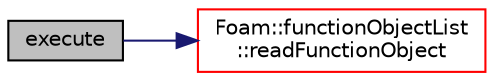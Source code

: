 digraph "execute"
{
  bgcolor="transparent";
  edge [fontname="Helvetica",fontsize="10",labelfontname="Helvetica",labelfontsize="10"];
  node [fontname="Helvetica",fontsize="10",shape=record];
  rankdir="LR";
  Node1 [label="execute",height=0.2,width=0.4,color="black", fillcolor="grey75", style="filled", fontcolor="black"];
  Node1 -> Node2 [color="midnightblue",fontsize="10",style="solid",fontname="Helvetica"];
  Node2 [label="Foam::functionObjectList\l::readFunctionObject",height=0.2,width=0.4,color="red",URL="$a00885.html#ade5cce68fa97e7fee25066fcd5a89f91",tooltip="Read the specified functionObject configuration dictionary parsing. "];
}

